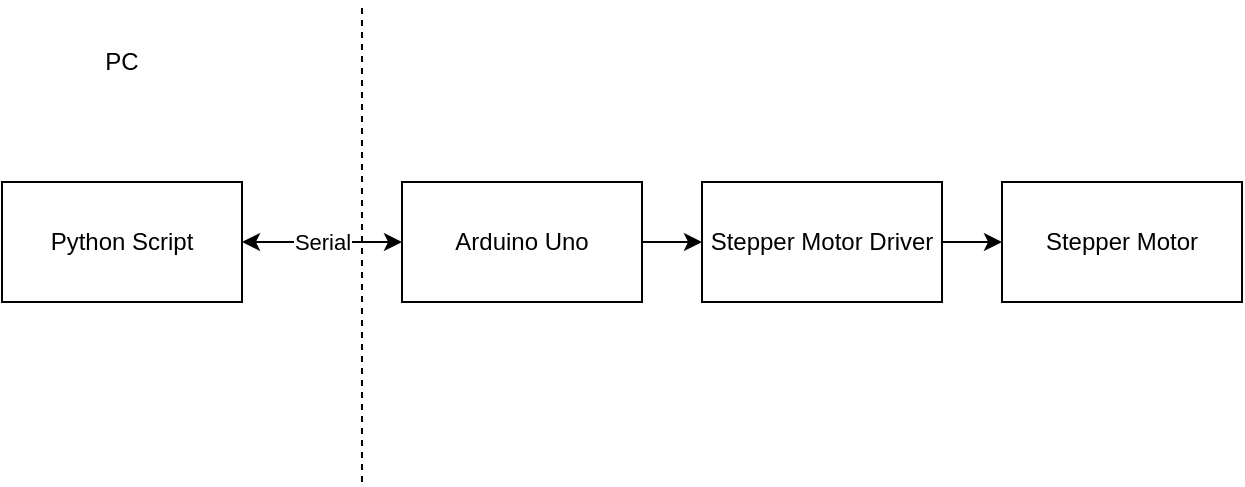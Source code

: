 <mxfile version="15.3.8" type="device"><diagram id="48kzr-Qo0jDASttv4Rfi" name="Page-1"><mxGraphModel dx="868" dy="450" grid="1" gridSize="10" guides="1" tooltips="1" connect="1" arrows="1" fold="1" page="1" pageScale="1" pageWidth="850" pageHeight="1100" math="0" shadow="0"><root><mxCell id="0"/><mxCell id="1" parent="0"/><mxCell id="FcgAPags06yvxE-2WQMF-4" value="Serial" style="edgeStyle=orthogonalEdgeStyle;rounded=0;orthogonalLoop=1;jettySize=auto;html=1;startArrow=classic;startFill=1;" edge="1" parent="1" source="FcgAPags06yvxE-2WQMF-1" target="FcgAPags06yvxE-2WQMF-2"><mxGeometry relative="1" as="geometry"/></mxCell><mxCell id="FcgAPags06yvxE-2WQMF-1" value="Python Script" style="rounded=0;whiteSpace=wrap;html=1;" vertex="1" parent="1"><mxGeometry x="200" y="170" width="120" height="60" as="geometry"/></mxCell><mxCell id="FcgAPags06yvxE-2WQMF-11" value="" style="edgeStyle=orthogonalEdgeStyle;rounded=0;orthogonalLoop=1;jettySize=auto;html=1;startArrow=none;startFill=0;" edge="1" parent="1" source="FcgAPags06yvxE-2WQMF-2" target="FcgAPags06yvxE-2WQMF-10"><mxGeometry relative="1" as="geometry"/></mxCell><mxCell id="FcgAPags06yvxE-2WQMF-2" value="Arduino Uno" style="rounded=0;whiteSpace=wrap;html=1;" vertex="1" parent="1"><mxGeometry x="400" y="170" width="120" height="60" as="geometry"/></mxCell><mxCell id="FcgAPags06yvxE-2WQMF-3" value="Stepper Motor" style="rounded=0;whiteSpace=wrap;html=1;" vertex="1" parent="1"><mxGeometry x="700" y="170" width="120" height="60" as="geometry"/></mxCell><mxCell id="FcgAPags06yvxE-2WQMF-6" value="" style="endArrow=none;dashed=1;html=1;" edge="1" parent="1"><mxGeometry width="50" height="50" relative="1" as="geometry"><mxPoint x="380" y="320" as="sourcePoint"/><mxPoint x="380" y="80" as="targetPoint"/></mxGeometry></mxCell><mxCell id="FcgAPags06yvxE-2WQMF-8" value="PC" style="text;html=1;strokeColor=none;fillColor=none;align=center;verticalAlign=middle;whiteSpace=wrap;rounded=0;" vertex="1" parent="1"><mxGeometry x="240" y="100" width="40" height="20" as="geometry"/></mxCell><mxCell id="FcgAPags06yvxE-2WQMF-13" value="" style="edgeStyle=orthogonalEdgeStyle;rounded=0;orthogonalLoop=1;jettySize=auto;html=1;startArrow=none;startFill=0;" edge="1" parent="1" source="FcgAPags06yvxE-2WQMF-10" target="FcgAPags06yvxE-2WQMF-3"><mxGeometry relative="1" as="geometry"/></mxCell><mxCell id="FcgAPags06yvxE-2WQMF-10" value="Stepper Motor Driver" style="rounded=0;whiteSpace=wrap;html=1;" vertex="1" parent="1"><mxGeometry x="550" y="170" width="120" height="60" as="geometry"/></mxCell></root></mxGraphModel></diagram></mxfile>
